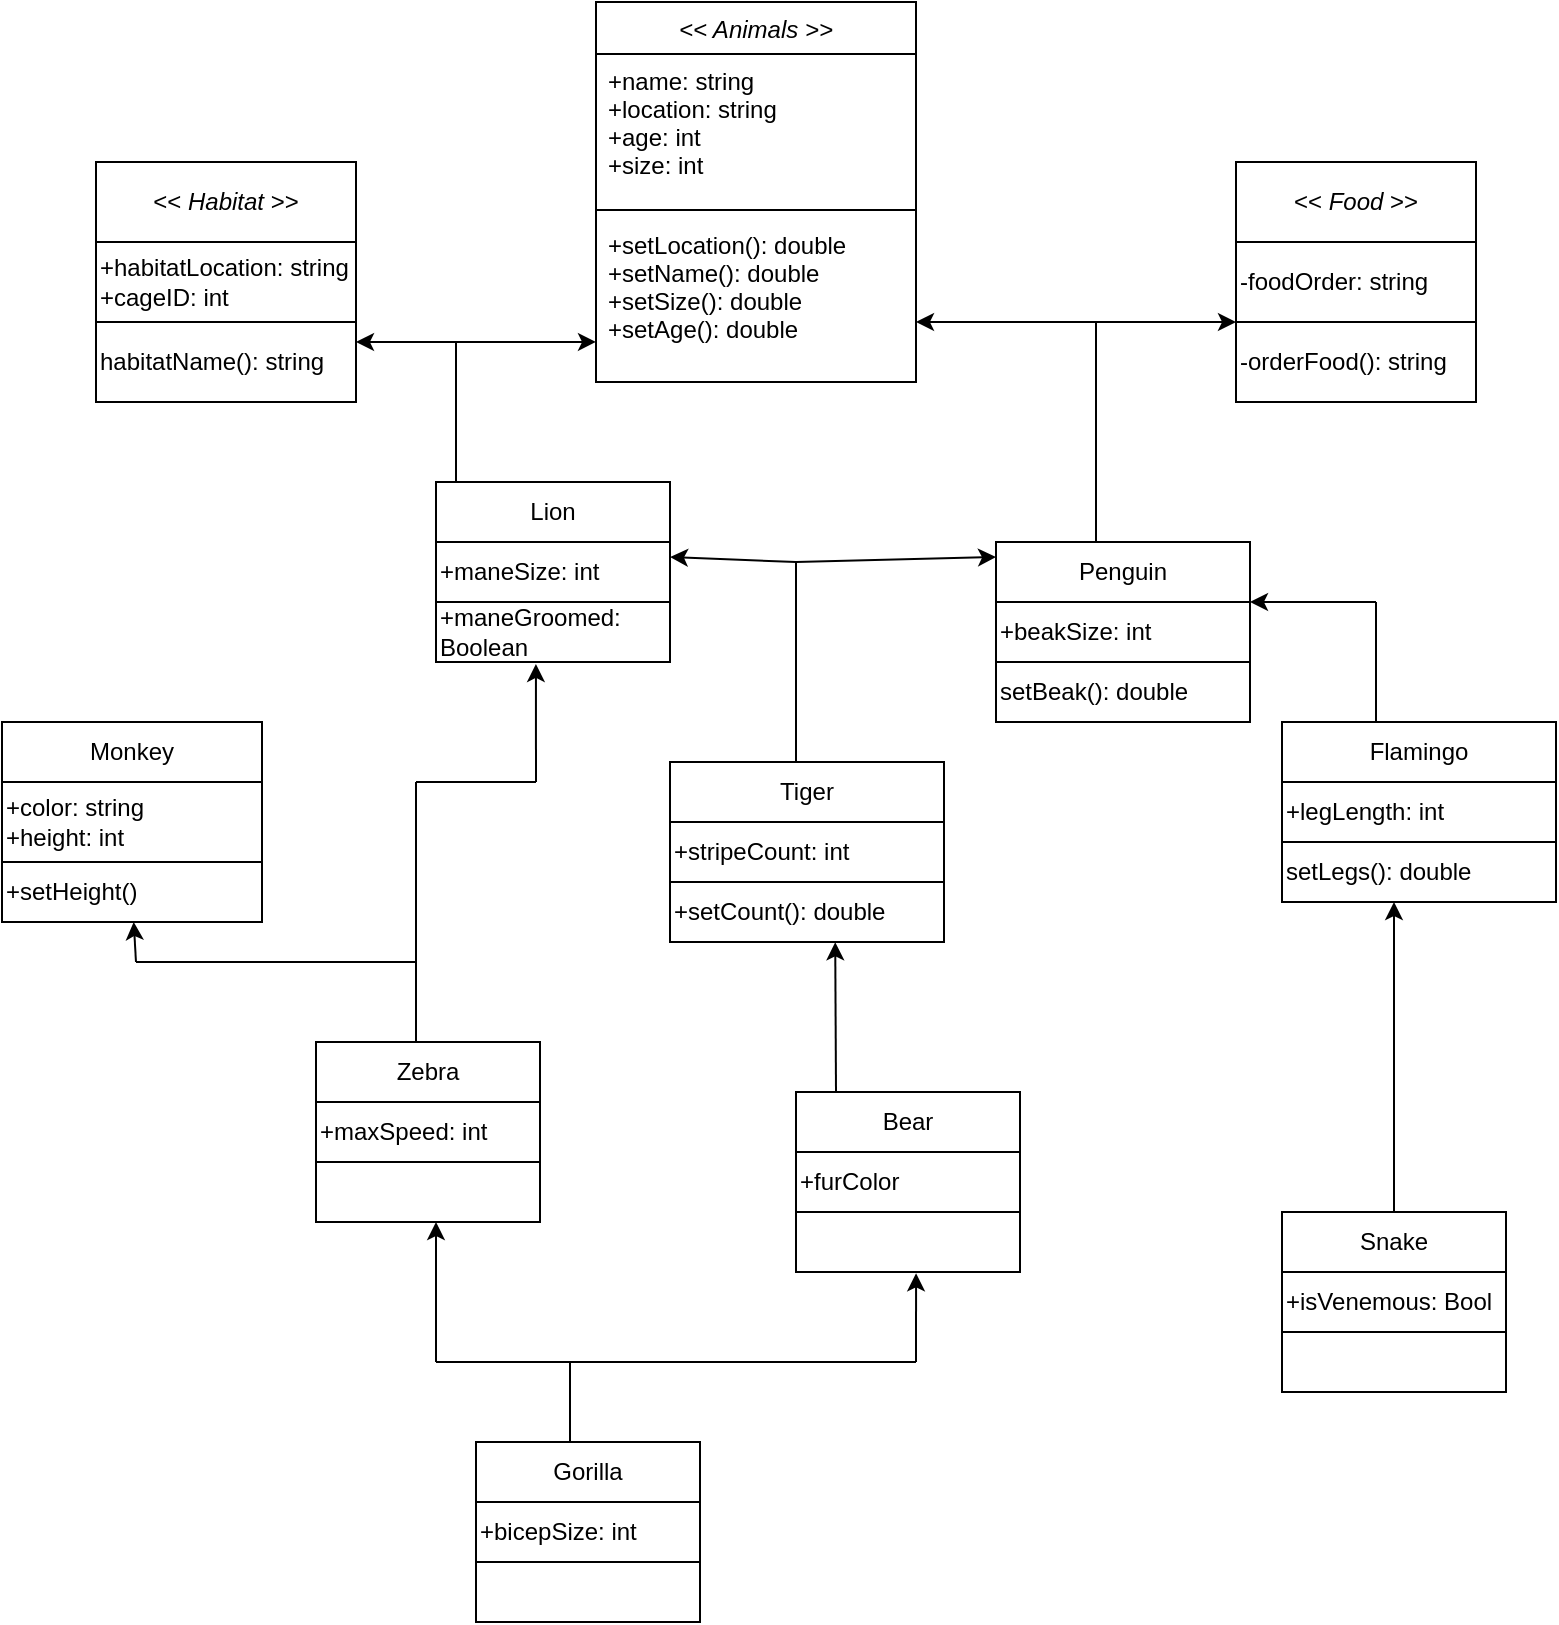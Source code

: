 <mxfile version="15.5.0" type="github">
  <diagram id="C5RBs43oDa-KdzZeNtuy" name="Page-1">
    <mxGraphModel dx="2365" dy="1535" grid="1" gridSize="10" guides="1" tooltips="1" connect="1" arrows="1" fold="1" page="1" pageScale="1" pageWidth="827" pageHeight="1169" math="0" shadow="0">
      <root>
        <mxCell id="WIyWlLk6GJQsqaUBKTNV-0" />
        <mxCell id="WIyWlLk6GJQsqaUBKTNV-1" parent="WIyWlLk6GJQsqaUBKTNV-0" />
        <mxCell id="zkfFHV4jXpPFQw0GAbJ--0" value="&lt;&lt; Animals &gt;&gt;" style="swimlane;fontStyle=2;align=center;verticalAlign=top;childLayout=stackLayout;horizontal=1;startSize=26;horizontalStack=0;resizeParent=1;resizeLast=0;collapsible=1;marginBottom=0;rounded=0;shadow=0;strokeWidth=1;" parent="WIyWlLk6GJQsqaUBKTNV-1" vertex="1">
          <mxGeometry x="320" y="40" width="160" height="190" as="geometry">
            <mxRectangle x="230" y="140" width="160" height="26" as="alternateBounds" />
          </mxGeometry>
        </mxCell>
        <mxCell id="zkfFHV4jXpPFQw0GAbJ--1" value="+name: string&#xa;+location: string&#xa;+age: int&#xa;+size: int&#xa;&#xa;" style="text;align=left;verticalAlign=top;spacingLeft=4;spacingRight=4;overflow=hidden;rotatable=0;points=[[0,0.5],[1,0.5]];portConstraint=eastwest;" parent="zkfFHV4jXpPFQw0GAbJ--0" vertex="1">
          <mxGeometry y="26" width="160" height="74" as="geometry" />
        </mxCell>
        <mxCell id="zkfFHV4jXpPFQw0GAbJ--4" value="" style="line;html=1;strokeWidth=1;align=left;verticalAlign=middle;spacingTop=-1;spacingLeft=3;spacingRight=3;rotatable=0;labelPosition=right;points=[];portConstraint=eastwest;" parent="zkfFHV4jXpPFQw0GAbJ--0" vertex="1">
          <mxGeometry y="100" width="160" height="8" as="geometry" />
        </mxCell>
        <mxCell id="zkfFHV4jXpPFQw0GAbJ--5" value="+setLocation(): double&#xa;+setName(): double&#xa;+setSize(): double&#xa;+setAge(): double &#xa;" style="text;align=left;verticalAlign=top;spacingLeft=4;spacingRight=4;overflow=hidden;rotatable=0;points=[[0,0.5],[1,0.5]];portConstraint=eastwest;" parent="zkfFHV4jXpPFQw0GAbJ--0" vertex="1">
          <mxGeometry y="108" width="160" height="82" as="geometry" />
        </mxCell>
        <mxCell id="jzDyaQQ5bKFg805i4b5c-0" value="Monkey" style="rounded=0;whiteSpace=wrap;html=1;" vertex="1" parent="WIyWlLk6GJQsqaUBKTNV-1">
          <mxGeometry x="23" y="400" width="130" height="30" as="geometry" />
        </mxCell>
        <mxCell id="jzDyaQQ5bKFg805i4b5c-1" value="+color: string&lt;br&gt;+height: int" style="rounded=0;whiteSpace=wrap;html=1;align=left;" vertex="1" parent="WIyWlLk6GJQsqaUBKTNV-1">
          <mxGeometry x="23" y="430" width="130" height="40" as="geometry" />
        </mxCell>
        <mxCell id="jzDyaQQ5bKFg805i4b5c-5" value="+setHeight()" style="rounded=0;whiteSpace=wrap;html=1;align=left;" vertex="1" parent="WIyWlLk6GJQsqaUBKTNV-1">
          <mxGeometry x="23" y="470" width="130" height="30" as="geometry" />
        </mxCell>
        <mxCell id="jzDyaQQ5bKFg805i4b5c-6" value="Lion" style="rounded=0;whiteSpace=wrap;html=1;align=center;" vertex="1" parent="WIyWlLk6GJQsqaUBKTNV-1">
          <mxGeometry x="240" y="280" width="117" height="30" as="geometry" />
        </mxCell>
        <mxCell id="jzDyaQQ5bKFg805i4b5c-7" value="Tiger" style="rounded=0;whiteSpace=wrap;html=1;align=center;" vertex="1" parent="WIyWlLk6GJQsqaUBKTNV-1">
          <mxGeometry x="357" y="420" width="137" height="30" as="geometry" />
        </mxCell>
        <mxCell id="jzDyaQQ5bKFg805i4b5c-8" value="Penguin" style="rounded=0;whiteSpace=wrap;html=1;align=center;" vertex="1" parent="WIyWlLk6GJQsqaUBKTNV-1">
          <mxGeometry x="520" y="310" width="127" height="30" as="geometry" />
        </mxCell>
        <mxCell id="jzDyaQQ5bKFg805i4b5c-9" value="Flamingo" style="rounded=0;whiteSpace=wrap;html=1;align=center;" vertex="1" parent="WIyWlLk6GJQsqaUBKTNV-1">
          <mxGeometry x="663" y="400" width="137" height="30" as="geometry" />
        </mxCell>
        <mxCell id="jzDyaQQ5bKFg805i4b5c-10" value="+maneSize: int" style="rounded=0;whiteSpace=wrap;html=1;align=left;" vertex="1" parent="WIyWlLk6GJQsqaUBKTNV-1">
          <mxGeometry x="240" y="310" width="117" height="30" as="geometry" />
        </mxCell>
        <mxCell id="jzDyaQQ5bKFg805i4b5c-11" value="+stripeCount: int" style="rounded=0;whiteSpace=wrap;html=1;align=left;" vertex="1" parent="WIyWlLk6GJQsqaUBKTNV-1">
          <mxGeometry x="357" y="450" width="137" height="30" as="geometry" />
        </mxCell>
        <mxCell id="jzDyaQQ5bKFg805i4b5c-12" value="+beakSize: int" style="rounded=0;whiteSpace=wrap;html=1;align=left;" vertex="1" parent="WIyWlLk6GJQsqaUBKTNV-1">
          <mxGeometry x="520" y="340" width="127" height="30" as="geometry" />
        </mxCell>
        <mxCell id="jzDyaQQ5bKFg805i4b5c-13" value="+legLength: int" style="rounded=0;whiteSpace=wrap;html=1;align=left;" vertex="1" parent="WIyWlLk6GJQsqaUBKTNV-1">
          <mxGeometry x="663" y="430" width="137" height="30" as="geometry" />
        </mxCell>
        <mxCell id="jzDyaQQ5bKFg805i4b5c-14" value="&amp;lt;&amp;lt; &lt;i&gt;Food&lt;/i&gt; &amp;gt;&amp;gt;" style="rounded=0;whiteSpace=wrap;html=1;align=center;" vertex="1" parent="WIyWlLk6GJQsqaUBKTNV-1">
          <mxGeometry x="640" y="120" width="120" height="40" as="geometry" />
        </mxCell>
        <mxCell id="jzDyaQQ5bKFg805i4b5c-15" value="&amp;lt;&amp;lt; &lt;i&gt;Habitat&lt;/i&gt; &amp;gt;&amp;gt;" style="rounded=0;whiteSpace=wrap;html=1;align=center;" vertex="1" parent="WIyWlLk6GJQsqaUBKTNV-1">
          <mxGeometry x="70" y="120" width="130" height="40" as="geometry" />
        </mxCell>
        <mxCell id="jzDyaQQ5bKFg805i4b5c-16" value="-foodOrder: string&amp;nbsp;" style="rounded=0;whiteSpace=wrap;html=1;align=left;" vertex="1" parent="WIyWlLk6GJQsqaUBKTNV-1">
          <mxGeometry x="640" y="160" width="120" height="40" as="geometry" />
        </mxCell>
        <mxCell id="jzDyaQQ5bKFg805i4b5c-18" value="-orderFood(): string" style="rounded=0;whiteSpace=wrap;html=1;align=left;" vertex="1" parent="WIyWlLk6GJQsqaUBKTNV-1">
          <mxGeometry x="640" y="200" width="120" height="40" as="geometry" />
        </mxCell>
        <mxCell id="jzDyaQQ5bKFg805i4b5c-26" value="+habitatLocation: string&lt;br&gt;+cageID: int" style="rounded=0;whiteSpace=wrap;html=1;align=left;" vertex="1" parent="WIyWlLk6GJQsqaUBKTNV-1">
          <mxGeometry x="70" y="160" width="130" height="40" as="geometry" />
        </mxCell>
        <mxCell id="jzDyaQQ5bKFg805i4b5c-27" value="habitatName(): string&lt;br&gt;" style="rounded=0;whiteSpace=wrap;html=1;align=left;" vertex="1" parent="WIyWlLk6GJQsqaUBKTNV-1">
          <mxGeometry x="70" y="200" width="130" height="40" as="geometry" />
        </mxCell>
        <mxCell id="jzDyaQQ5bKFg805i4b5c-28" value="+maneGroomed: Boolean" style="rounded=0;whiteSpace=wrap;html=1;align=left;" vertex="1" parent="WIyWlLk6GJQsqaUBKTNV-1">
          <mxGeometry x="240" y="340" width="117" height="30" as="geometry" />
        </mxCell>
        <mxCell id="jzDyaQQ5bKFg805i4b5c-30" value="+setCount(): double" style="rounded=0;whiteSpace=wrap;html=1;align=left;" vertex="1" parent="WIyWlLk6GJQsqaUBKTNV-1">
          <mxGeometry x="357" y="480" width="137" height="30" as="geometry" />
        </mxCell>
        <mxCell id="jzDyaQQ5bKFg805i4b5c-31" value="setBeak(): double" style="rounded=0;whiteSpace=wrap;html=1;align=left;" vertex="1" parent="WIyWlLk6GJQsqaUBKTNV-1">
          <mxGeometry x="520" y="370" width="127" height="30" as="geometry" />
        </mxCell>
        <mxCell id="jzDyaQQ5bKFg805i4b5c-33" value="setLegs(): double" style="rounded=0;whiteSpace=wrap;html=1;align=left;" vertex="1" parent="WIyWlLk6GJQsqaUBKTNV-1">
          <mxGeometry x="663" y="460" width="137" height="30" as="geometry" />
        </mxCell>
        <mxCell id="jzDyaQQ5bKFg805i4b5c-47" value="Zebra" style="rounded=0;whiteSpace=wrap;html=1;align=center;" vertex="1" parent="WIyWlLk6GJQsqaUBKTNV-1">
          <mxGeometry x="180" y="560" width="112" height="30" as="geometry" />
        </mxCell>
        <mxCell id="jzDyaQQ5bKFg805i4b5c-48" value="+maxSpeed: int" style="rounded=0;whiteSpace=wrap;html=1;align=left;" vertex="1" parent="WIyWlLk6GJQsqaUBKTNV-1">
          <mxGeometry x="180" y="590" width="112" height="30" as="geometry" />
        </mxCell>
        <mxCell id="jzDyaQQ5bKFg805i4b5c-49" value="" style="rounded=0;whiteSpace=wrap;html=1;align=left;" vertex="1" parent="WIyWlLk6GJQsqaUBKTNV-1">
          <mxGeometry x="180" y="620" width="112" height="30" as="geometry" />
        </mxCell>
        <mxCell id="jzDyaQQ5bKFg805i4b5c-51" value="Gorilla" style="rounded=0;whiteSpace=wrap;html=1;align=center;" vertex="1" parent="WIyWlLk6GJQsqaUBKTNV-1">
          <mxGeometry x="260" y="760" width="112" height="30" as="geometry" />
        </mxCell>
        <mxCell id="jzDyaQQ5bKFg805i4b5c-52" value="+bicepSize: int" style="rounded=0;whiteSpace=wrap;html=1;align=left;" vertex="1" parent="WIyWlLk6GJQsqaUBKTNV-1">
          <mxGeometry x="260" y="790" width="112" height="30" as="geometry" />
        </mxCell>
        <mxCell id="jzDyaQQ5bKFg805i4b5c-53" value="" style="rounded=0;whiteSpace=wrap;html=1;align=left;" vertex="1" parent="WIyWlLk6GJQsqaUBKTNV-1">
          <mxGeometry x="260" y="820" width="112" height="30" as="geometry" />
        </mxCell>
        <mxCell id="jzDyaQQ5bKFg805i4b5c-54" value="Snake" style="rounded=0;whiteSpace=wrap;html=1;align=center;" vertex="1" parent="WIyWlLk6GJQsqaUBKTNV-1">
          <mxGeometry x="663" y="645" width="112" height="30" as="geometry" />
        </mxCell>
        <mxCell id="jzDyaQQ5bKFg805i4b5c-55" value="+isVenemous: Bool" style="rounded=0;whiteSpace=wrap;html=1;align=left;" vertex="1" parent="WIyWlLk6GJQsqaUBKTNV-1">
          <mxGeometry x="663" y="675" width="112" height="30" as="geometry" />
        </mxCell>
        <mxCell id="jzDyaQQ5bKFg805i4b5c-56" value="" style="rounded=0;whiteSpace=wrap;html=1;align=left;" vertex="1" parent="WIyWlLk6GJQsqaUBKTNV-1">
          <mxGeometry x="663" y="705" width="112" height="30" as="geometry" />
        </mxCell>
        <mxCell id="jzDyaQQ5bKFg805i4b5c-57" value="Bear" style="rounded=0;whiteSpace=wrap;html=1;align=center;" vertex="1" parent="WIyWlLk6GJQsqaUBKTNV-1">
          <mxGeometry x="420" y="585" width="112" height="30" as="geometry" />
        </mxCell>
        <mxCell id="jzDyaQQ5bKFg805i4b5c-58" value="+furColor" style="rounded=0;whiteSpace=wrap;html=1;align=left;" vertex="1" parent="WIyWlLk6GJQsqaUBKTNV-1">
          <mxGeometry x="420" y="615" width="112" height="30" as="geometry" />
        </mxCell>
        <mxCell id="jzDyaQQ5bKFg805i4b5c-59" value="" style="rounded=0;whiteSpace=wrap;html=1;align=left;" vertex="1" parent="WIyWlLk6GJQsqaUBKTNV-1">
          <mxGeometry x="420" y="645" width="112" height="30" as="geometry" />
        </mxCell>
        <mxCell id="jzDyaQQ5bKFg805i4b5c-62" value="" style="endArrow=none;html=1;rounded=0;" edge="1" parent="WIyWlLk6GJQsqaUBKTNV-1">
          <mxGeometry width="50" height="50" relative="1" as="geometry">
            <mxPoint x="307" y="760" as="sourcePoint" />
            <mxPoint x="307" y="720" as="targetPoint" />
          </mxGeometry>
        </mxCell>
        <mxCell id="jzDyaQQ5bKFg805i4b5c-64" value="" style="endArrow=none;html=1;rounded=0;" edge="1" parent="WIyWlLk6GJQsqaUBKTNV-1">
          <mxGeometry width="50" height="50" relative="1" as="geometry">
            <mxPoint x="307" y="720" as="sourcePoint" />
            <mxPoint x="480" y="720" as="targetPoint" />
          </mxGeometry>
        </mxCell>
        <mxCell id="jzDyaQQ5bKFg805i4b5c-65" value="" style="endArrow=classic;html=1;rounded=0;entryX=0.536;entryY=1.021;entryDx=0;entryDy=0;entryPerimeter=0;" edge="1" parent="WIyWlLk6GJQsqaUBKTNV-1" target="jzDyaQQ5bKFg805i4b5c-59">
          <mxGeometry width="50" height="50" relative="1" as="geometry">
            <mxPoint x="480" y="720" as="sourcePoint" />
            <mxPoint x="530" y="670" as="targetPoint" />
          </mxGeometry>
        </mxCell>
        <mxCell id="jzDyaQQ5bKFg805i4b5c-67" value="" style="endArrow=none;html=1;rounded=0;" edge="1" parent="WIyWlLk6GJQsqaUBKTNV-1">
          <mxGeometry width="50" height="50" relative="1" as="geometry">
            <mxPoint x="307" y="720" as="sourcePoint" />
            <mxPoint x="240" y="720" as="targetPoint" />
          </mxGeometry>
        </mxCell>
        <mxCell id="jzDyaQQ5bKFg805i4b5c-68" value="" style="endArrow=classic;html=1;rounded=0;" edge="1" parent="WIyWlLk6GJQsqaUBKTNV-1">
          <mxGeometry width="50" height="50" relative="1" as="geometry">
            <mxPoint x="240" y="720" as="sourcePoint" />
            <mxPoint x="240" y="650" as="targetPoint" />
          </mxGeometry>
        </mxCell>
        <mxCell id="jzDyaQQ5bKFg805i4b5c-69" value="" style="endArrow=none;html=1;rounded=0;" edge="1" parent="WIyWlLk6GJQsqaUBKTNV-1">
          <mxGeometry width="50" height="50" relative="1" as="geometry">
            <mxPoint x="230" y="560" as="sourcePoint" />
            <mxPoint x="230" y="520" as="targetPoint" />
          </mxGeometry>
        </mxCell>
        <mxCell id="jzDyaQQ5bKFg805i4b5c-71" value="" style="endArrow=none;html=1;rounded=0;" edge="1" parent="WIyWlLk6GJQsqaUBKTNV-1">
          <mxGeometry width="50" height="50" relative="1" as="geometry">
            <mxPoint x="230" y="520" as="sourcePoint" />
            <mxPoint x="90" y="520" as="targetPoint" />
          </mxGeometry>
        </mxCell>
        <mxCell id="jzDyaQQ5bKFg805i4b5c-72" value="" style="endArrow=classic;html=1;rounded=0;" edge="1" parent="WIyWlLk6GJQsqaUBKTNV-1" target="jzDyaQQ5bKFg805i4b5c-5">
          <mxGeometry width="50" height="50" relative="1" as="geometry">
            <mxPoint x="90" y="520" as="sourcePoint" />
            <mxPoint x="140" y="470" as="targetPoint" />
          </mxGeometry>
        </mxCell>
        <mxCell id="jzDyaQQ5bKFg805i4b5c-73" value="" style="endArrow=none;html=1;rounded=0;" edge="1" parent="WIyWlLk6GJQsqaUBKTNV-1">
          <mxGeometry width="50" height="50" relative="1" as="geometry">
            <mxPoint x="230" y="520" as="sourcePoint" />
            <mxPoint x="230" y="430" as="targetPoint" />
          </mxGeometry>
        </mxCell>
        <mxCell id="jzDyaQQ5bKFg805i4b5c-76" value="" style="endArrow=none;html=1;rounded=0;" edge="1" parent="WIyWlLk6GJQsqaUBKTNV-1">
          <mxGeometry width="50" height="50" relative="1" as="geometry">
            <mxPoint x="230" y="430" as="sourcePoint" />
            <mxPoint x="290" y="430" as="targetPoint" />
          </mxGeometry>
        </mxCell>
        <mxCell id="jzDyaQQ5bKFg805i4b5c-77" value="" style="endArrow=classic;html=1;rounded=0;entryX=0.427;entryY=1.033;entryDx=0;entryDy=0;entryPerimeter=0;" edge="1" parent="WIyWlLk6GJQsqaUBKTNV-1" target="jzDyaQQ5bKFg805i4b5c-28">
          <mxGeometry width="50" height="50" relative="1" as="geometry">
            <mxPoint x="290" y="430" as="sourcePoint" />
            <mxPoint x="340" y="380" as="targetPoint" />
          </mxGeometry>
        </mxCell>
        <mxCell id="jzDyaQQ5bKFg805i4b5c-78" value="" style="endArrow=classic;html=1;rounded=0;entryX=0.603;entryY=1.005;entryDx=0;entryDy=0;entryPerimeter=0;" edge="1" parent="WIyWlLk6GJQsqaUBKTNV-1" target="jzDyaQQ5bKFg805i4b5c-30">
          <mxGeometry width="50" height="50" relative="1" as="geometry">
            <mxPoint x="440" y="585" as="sourcePoint" />
            <mxPoint x="490" y="535" as="targetPoint" />
          </mxGeometry>
        </mxCell>
        <mxCell id="jzDyaQQ5bKFg805i4b5c-80" value="" style="endArrow=classic;html=1;rounded=0;exitX=0.5;exitY=0;exitDx=0;exitDy=0;" edge="1" parent="WIyWlLk6GJQsqaUBKTNV-1" source="jzDyaQQ5bKFg805i4b5c-54">
          <mxGeometry width="50" height="50" relative="1" as="geometry">
            <mxPoint x="720" y="640" as="sourcePoint" />
            <mxPoint x="719" y="490" as="targetPoint" />
          </mxGeometry>
        </mxCell>
        <mxCell id="jzDyaQQ5bKFg805i4b5c-81" style="edgeStyle=none;rounded=0;orthogonalLoop=1;jettySize=auto;html=1;entryX=0.5;entryY=0;entryDx=0;entryDy=0;" edge="1" parent="WIyWlLk6GJQsqaUBKTNV-1" source="jzDyaQQ5bKFg805i4b5c-54" target="jzDyaQQ5bKFg805i4b5c-54">
          <mxGeometry relative="1" as="geometry" />
        </mxCell>
        <mxCell id="jzDyaQQ5bKFg805i4b5c-82" value="" style="endArrow=none;html=1;rounded=0;" edge="1" parent="WIyWlLk6GJQsqaUBKTNV-1">
          <mxGeometry width="50" height="50" relative="1" as="geometry">
            <mxPoint x="710" y="400" as="sourcePoint" />
            <mxPoint x="710" y="340" as="targetPoint" />
          </mxGeometry>
        </mxCell>
        <mxCell id="jzDyaQQ5bKFg805i4b5c-83" value="" style="endArrow=classic;html=1;rounded=0;entryX=1;entryY=0;entryDx=0;entryDy=0;" edge="1" parent="WIyWlLk6GJQsqaUBKTNV-1" target="jzDyaQQ5bKFg805i4b5c-12">
          <mxGeometry width="50" height="50" relative="1" as="geometry">
            <mxPoint x="710" y="340" as="sourcePoint" />
            <mxPoint x="760" y="290" as="targetPoint" />
          </mxGeometry>
        </mxCell>
        <mxCell id="jzDyaQQ5bKFg805i4b5c-84" value="" style="endArrow=none;html=1;rounded=0;" edge="1" parent="WIyWlLk6GJQsqaUBKTNV-1">
          <mxGeometry width="50" height="50" relative="1" as="geometry">
            <mxPoint x="570" y="310" as="sourcePoint" />
            <mxPoint x="570" y="200" as="targetPoint" />
          </mxGeometry>
        </mxCell>
        <mxCell id="jzDyaQQ5bKFg805i4b5c-85" value="" style="endArrow=classic;html=1;rounded=0;entryX=0;entryY=0;entryDx=0;entryDy=0;" edge="1" parent="WIyWlLk6GJQsqaUBKTNV-1" target="jzDyaQQ5bKFg805i4b5c-18">
          <mxGeometry width="50" height="50" relative="1" as="geometry">
            <mxPoint x="570" y="200" as="sourcePoint" />
            <mxPoint x="620" y="150" as="targetPoint" />
          </mxGeometry>
        </mxCell>
        <mxCell id="jzDyaQQ5bKFg805i4b5c-86" value="" style="endArrow=classic;html=1;rounded=0;entryX=1;entryY=0.634;entryDx=0;entryDy=0;entryPerimeter=0;" edge="1" parent="WIyWlLk6GJQsqaUBKTNV-1" target="zkfFHV4jXpPFQw0GAbJ--5">
          <mxGeometry width="50" height="50" relative="1" as="geometry">
            <mxPoint x="570" y="200" as="sourcePoint" />
            <mxPoint x="620" y="150" as="targetPoint" />
          </mxGeometry>
        </mxCell>
        <mxCell id="jzDyaQQ5bKFg805i4b5c-88" value="" style="endArrow=none;html=1;rounded=0;" edge="1" parent="WIyWlLk6GJQsqaUBKTNV-1">
          <mxGeometry width="50" height="50" relative="1" as="geometry">
            <mxPoint x="420" y="420" as="sourcePoint" />
            <mxPoint x="420" y="320" as="targetPoint" />
          </mxGeometry>
        </mxCell>
        <mxCell id="jzDyaQQ5bKFg805i4b5c-89" value="" style="endArrow=classic;html=1;rounded=0;entryX=0;entryY=0.25;entryDx=0;entryDy=0;" edge="1" parent="WIyWlLk6GJQsqaUBKTNV-1" target="jzDyaQQ5bKFg805i4b5c-8">
          <mxGeometry width="50" height="50" relative="1" as="geometry">
            <mxPoint x="420" y="320" as="sourcePoint" />
            <mxPoint x="470" y="270" as="targetPoint" />
          </mxGeometry>
        </mxCell>
        <mxCell id="jzDyaQQ5bKFg805i4b5c-90" value="" style="endArrow=classic;html=1;rounded=0;entryX=1;entryY=0.25;entryDx=0;entryDy=0;" edge="1" parent="WIyWlLk6GJQsqaUBKTNV-1" target="jzDyaQQ5bKFg805i4b5c-10">
          <mxGeometry width="50" height="50" relative="1" as="geometry">
            <mxPoint x="420" y="320" as="sourcePoint" />
            <mxPoint x="470" y="270" as="targetPoint" />
          </mxGeometry>
        </mxCell>
        <mxCell id="jzDyaQQ5bKFg805i4b5c-92" value="" style="endArrow=none;html=1;rounded=0;" edge="1" parent="WIyWlLk6GJQsqaUBKTNV-1">
          <mxGeometry width="50" height="50" relative="1" as="geometry">
            <mxPoint x="250" y="280" as="sourcePoint" />
            <mxPoint x="250" y="210" as="targetPoint" />
          </mxGeometry>
        </mxCell>
        <mxCell id="jzDyaQQ5bKFg805i4b5c-93" value="" style="endArrow=classic;html=1;rounded=0;entryX=0;entryY=0.756;entryDx=0;entryDy=0;entryPerimeter=0;" edge="1" parent="WIyWlLk6GJQsqaUBKTNV-1" target="zkfFHV4jXpPFQw0GAbJ--5">
          <mxGeometry width="50" height="50" relative="1" as="geometry">
            <mxPoint x="250" y="210" as="sourcePoint" />
            <mxPoint x="300" y="160" as="targetPoint" />
          </mxGeometry>
        </mxCell>
        <mxCell id="jzDyaQQ5bKFg805i4b5c-94" value="" style="endArrow=classic;html=1;rounded=0;entryX=1;entryY=0.25;entryDx=0;entryDy=0;" edge="1" parent="WIyWlLk6GJQsqaUBKTNV-1" target="jzDyaQQ5bKFg805i4b5c-27">
          <mxGeometry width="50" height="50" relative="1" as="geometry">
            <mxPoint x="250" y="210" as="sourcePoint" />
            <mxPoint x="300" y="160" as="targetPoint" />
          </mxGeometry>
        </mxCell>
      </root>
    </mxGraphModel>
  </diagram>
</mxfile>
